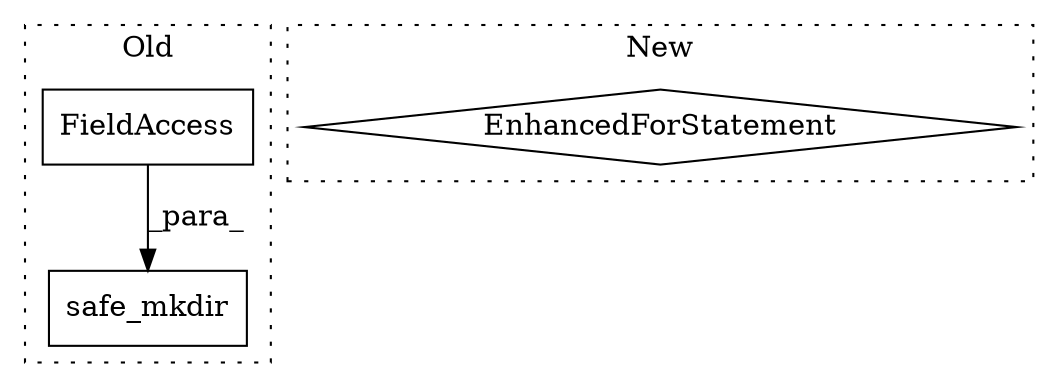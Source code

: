 digraph G {
subgraph cluster0 {
1 [label="safe_mkdir" a="32" s="1990,2013" l="11,1" shape="box"];
3 [label="FieldAccess" a="22" s="2001" l="12" shape="box"];
label = "Old";
style="dotted";
}
subgraph cluster1 {
2 [label="EnhancedForStatement" a="70" s="2161,2257" l="61,2" shape="diamond"];
label = "New";
style="dotted";
}
3 -> 1 [label="_para_"];
}